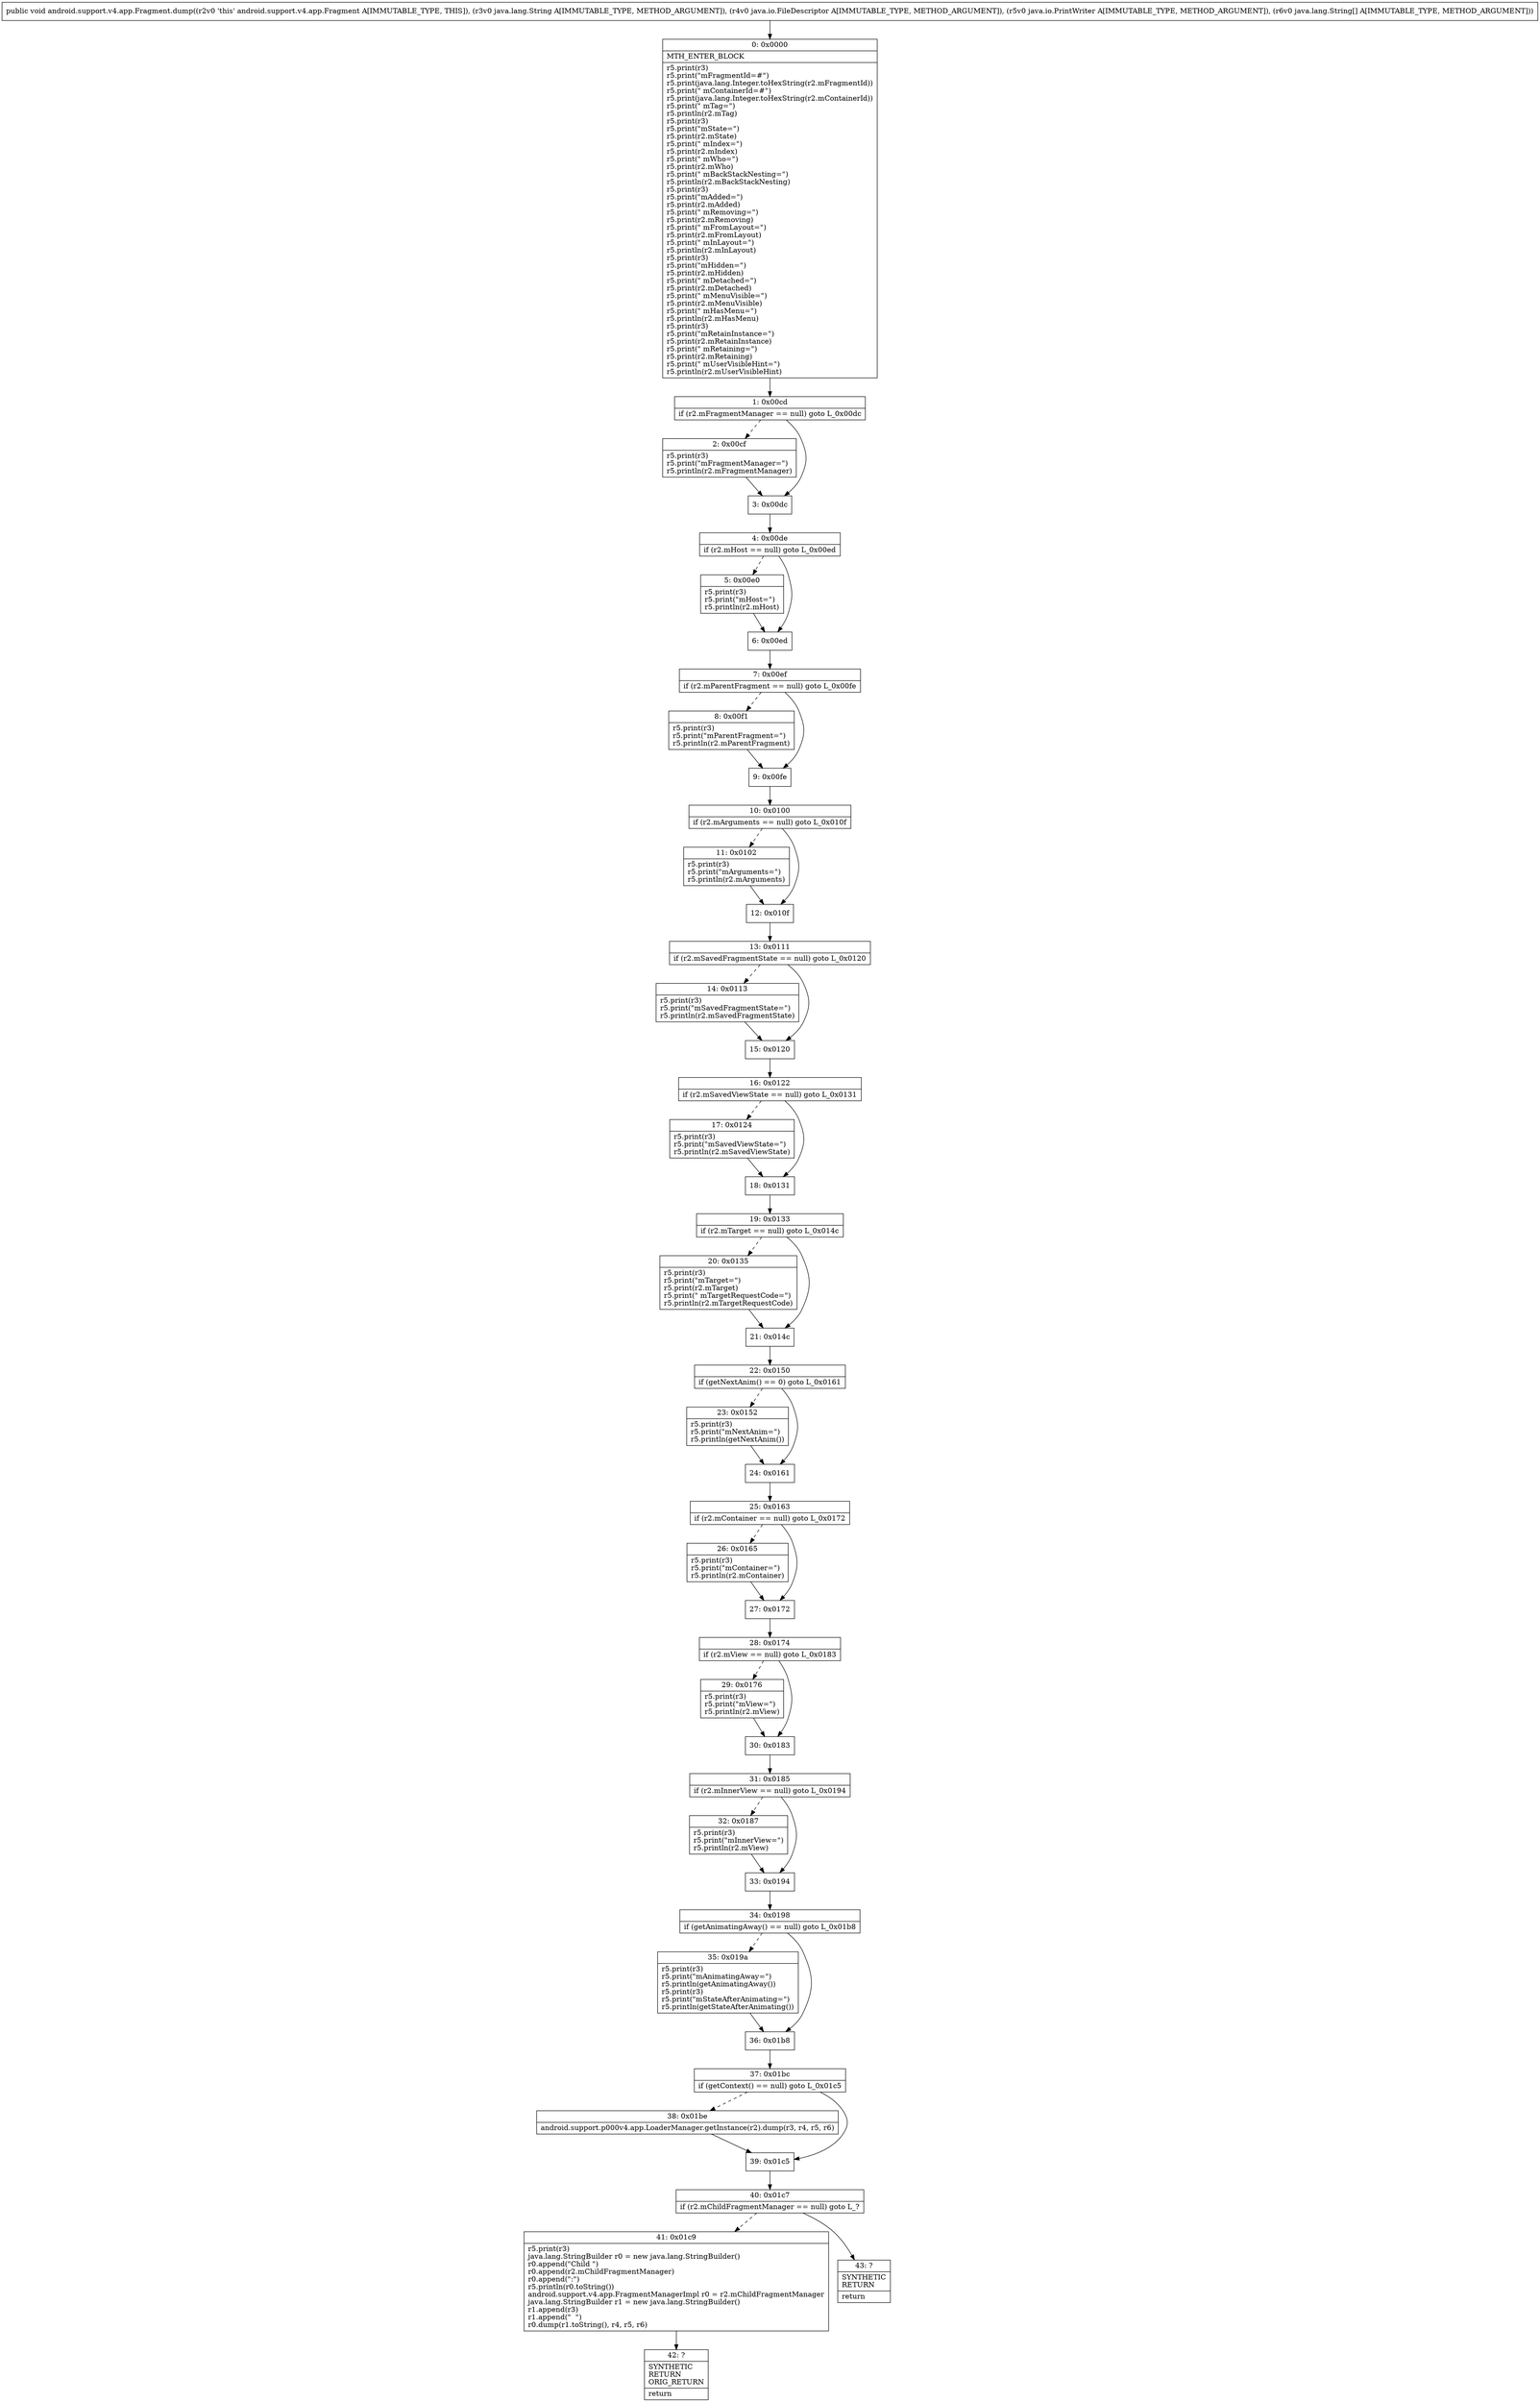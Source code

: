 digraph "CFG forandroid.support.v4.app.Fragment.dump(Ljava\/lang\/String;Ljava\/io\/FileDescriptor;Ljava\/io\/PrintWriter;[Ljava\/lang\/String;)V" {
Node_0 [shape=record,label="{0\:\ 0x0000|MTH_ENTER_BLOCK\l|r5.print(r3)\lr5.print(\"mFragmentId=#\")\lr5.print(java.lang.Integer.toHexString(r2.mFragmentId))\lr5.print(\" mContainerId=#\")\lr5.print(java.lang.Integer.toHexString(r2.mContainerId))\lr5.print(\" mTag=\")\lr5.println(r2.mTag)\lr5.print(r3)\lr5.print(\"mState=\")\lr5.print(r2.mState)\lr5.print(\" mIndex=\")\lr5.print(r2.mIndex)\lr5.print(\" mWho=\")\lr5.print(r2.mWho)\lr5.print(\" mBackStackNesting=\")\lr5.println(r2.mBackStackNesting)\lr5.print(r3)\lr5.print(\"mAdded=\")\lr5.print(r2.mAdded)\lr5.print(\" mRemoving=\")\lr5.print(r2.mRemoving)\lr5.print(\" mFromLayout=\")\lr5.print(r2.mFromLayout)\lr5.print(\" mInLayout=\")\lr5.println(r2.mInLayout)\lr5.print(r3)\lr5.print(\"mHidden=\")\lr5.print(r2.mHidden)\lr5.print(\" mDetached=\")\lr5.print(r2.mDetached)\lr5.print(\" mMenuVisible=\")\lr5.print(r2.mMenuVisible)\lr5.print(\" mHasMenu=\")\lr5.println(r2.mHasMenu)\lr5.print(r3)\lr5.print(\"mRetainInstance=\")\lr5.print(r2.mRetainInstance)\lr5.print(\" mRetaining=\")\lr5.print(r2.mRetaining)\lr5.print(\" mUserVisibleHint=\")\lr5.println(r2.mUserVisibleHint)\l}"];
Node_1 [shape=record,label="{1\:\ 0x00cd|if (r2.mFragmentManager == null) goto L_0x00dc\l}"];
Node_2 [shape=record,label="{2\:\ 0x00cf|r5.print(r3)\lr5.print(\"mFragmentManager=\")\lr5.println(r2.mFragmentManager)\l}"];
Node_3 [shape=record,label="{3\:\ 0x00dc}"];
Node_4 [shape=record,label="{4\:\ 0x00de|if (r2.mHost == null) goto L_0x00ed\l}"];
Node_5 [shape=record,label="{5\:\ 0x00e0|r5.print(r3)\lr5.print(\"mHost=\")\lr5.println(r2.mHost)\l}"];
Node_6 [shape=record,label="{6\:\ 0x00ed}"];
Node_7 [shape=record,label="{7\:\ 0x00ef|if (r2.mParentFragment == null) goto L_0x00fe\l}"];
Node_8 [shape=record,label="{8\:\ 0x00f1|r5.print(r3)\lr5.print(\"mParentFragment=\")\lr5.println(r2.mParentFragment)\l}"];
Node_9 [shape=record,label="{9\:\ 0x00fe}"];
Node_10 [shape=record,label="{10\:\ 0x0100|if (r2.mArguments == null) goto L_0x010f\l}"];
Node_11 [shape=record,label="{11\:\ 0x0102|r5.print(r3)\lr5.print(\"mArguments=\")\lr5.println(r2.mArguments)\l}"];
Node_12 [shape=record,label="{12\:\ 0x010f}"];
Node_13 [shape=record,label="{13\:\ 0x0111|if (r2.mSavedFragmentState == null) goto L_0x0120\l}"];
Node_14 [shape=record,label="{14\:\ 0x0113|r5.print(r3)\lr5.print(\"mSavedFragmentState=\")\lr5.println(r2.mSavedFragmentState)\l}"];
Node_15 [shape=record,label="{15\:\ 0x0120}"];
Node_16 [shape=record,label="{16\:\ 0x0122|if (r2.mSavedViewState == null) goto L_0x0131\l}"];
Node_17 [shape=record,label="{17\:\ 0x0124|r5.print(r3)\lr5.print(\"mSavedViewState=\")\lr5.println(r2.mSavedViewState)\l}"];
Node_18 [shape=record,label="{18\:\ 0x0131}"];
Node_19 [shape=record,label="{19\:\ 0x0133|if (r2.mTarget == null) goto L_0x014c\l}"];
Node_20 [shape=record,label="{20\:\ 0x0135|r5.print(r3)\lr5.print(\"mTarget=\")\lr5.print(r2.mTarget)\lr5.print(\" mTargetRequestCode=\")\lr5.println(r2.mTargetRequestCode)\l}"];
Node_21 [shape=record,label="{21\:\ 0x014c}"];
Node_22 [shape=record,label="{22\:\ 0x0150|if (getNextAnim() == 0) goto L_0x0161\l}"];
Node_23 [shape=record,label="{23\:\ 0x0152|r5.print(r3)\lr5.print(\"mNextAnim=\")\lr5.println(getNextAnim())\l}"];
Node_24 [shape=record,label="{24\:\ 0x0161}"];
Node_25 [shape=record,label="{25\:\ 0x0163|if (r2.mContainer == null) goto L_0x0172\l}"];
Node_26 [shape=record,label="{26\:\ 0x0165|r5.print(r3)\lr5.print(\"mContainer=\")\lr5.println(r2.mContainer)\l}"];
Node_27 [shape=record,label="{27\:\ 0x0172}"];
Node_28 [shape=record,label="{28\:\ 0x0174|if (r2.mView == null) goto L_0x0183\l}"];
Node_29 [shape=record,label="{29\:\ 0x0176|r5.print(r3)\lr5.print(\"mView=\")\lr5.println(r2.mView)\l}"];
Node_30 [shape=record,label="{30\:\ 0x0183}"];
Node_31 [shape=record,label="{31\:\ 0x0185|if (r2.mInnerView == null) goto L_0x0194\l}"];
Node_32 [shape=record,label="{32\:\ 0x0187|r5.print(r3)\lr5.print(\"mInnerView=\")\lr5.println(r2.mView)\l}"];
Node_33 [shape=record,label="{33\:\ 0x0194}"];
Node_34 [shape=record,label="{34\:\ 0x0198|if (getAnimatingAway() == null) goto L_0x01b8\l}"];
Node_35 [shape=record,label="{35\:\ 0x019a|r5.print(r3)\lr5.print(\"mAnimatingAway=\")\lr5.println(getAnimatingAway())\lr5.print(r3)\lr5.print(\"mStateAfterAnimating=\")\lr5.println(getStateAfterAnimating())\l}"];
Node_36 [shape=record,label="{36\:\ 0x01b8}"];
Node_37 [shape=record,label="{37\:\ 0x01bc|if (getContext() == null) goto L_0x01c5\l}"];
Node_38 [shape=record,label="{38\:\ 0x01be|android.support.p000v4.app.LoaderManager.getInstance(r2).dump(r3, r4, r5, r6)\l}"];
Node_39 [shape=record,label="{39\:\ 0x01c5}"];
Node_40 [shape=record,label="{40\:\ 0x01c7|if (r2.mChildFragmentManager == null) goto L_?\l}"];
Node_41 [shape=record,label="{41\:\ 0x01c9|r5.print(r3)\ljava.lang.StringBuilder r0 = new java.lang.StringBuilder()\lr0.append(\"Child \")\lr0.append(r2.mChildFragmentManager)\lr0.append(\":\")\lr5.println(r0.toString())\landroid.support.v4.app.FragmentManagerImpl r0 = r2.mChildFragmentManager\ljava.lang.StringBuilder r1 = new java.lang.StringBuilder()\lr1.append(r3)\lr1.append(\"  \")\lr0.dump(r1.toString(), r4, r5, r6)\l}"];
Node_42 [shape=record,label="{42\:\ ?|SYNTHETIC\lRETURN\lORIG_RETURN\l|return\l}"];
Node_43 [shape=record,label="{43\:\ ?|SYNTHETIC\lRETURN\l|return\l}"];
MethodNode[shape=record,label="{public void android.support.v4.app.Fragment.dump((r2v0 'this' android.support.v4.app.Fragment A[IMMUTABLE_TYPE, THIS]), (r3v0 java.lang.String A[IMMUTABLE_TYPE, METHOD_ARGUMENT]), (r4v0 java.io.FileDescriptor A[IMMUTABLE_TYPE, METHOD_ARGUMENT]), (r5v0 java.io.PrintWriter A[IMMUTABLE_TYPE, METHOD_ARGUMENT]), (r6v0 java.lang.String[] A[IMMUTABLE_TYPE, METHOD_ARGUMENT])) }"];
MethodNode -> Node_0;
Node_0 -> Node_1;
Node_1 -> Node_2[style=dashed];
Node_1 -> Node_3;
Node_2 -> Node_3;
Node_3 -> Node_4;
Node_4 -> Node_5[style=dashed];
Node_4 -> Node_6;
Node_5 -> Node_6;
Node_6 -> Node_7;
Node_7 -> Node_8[style=dashed];
Node_7 -> Node_9;
Node_8 -> Node_9;
Node_9 -> Node_10;
Node_10 -> Node_11[style=dashed];
Node_10 -> Node_12;
Node_11 -> Node_12;
Node_12 -> Node_13;
Node_13 -> Node_14[style=dashed];
Node_13 -> Node_15;
Node_14 -> Node_15;
Node_15 -> Node_16;
Node_16 -> Node_17[style=dashed];
Node_16 -> Node_18;
Node_17 -> Node_18;
Node_18 -> Node_19;
Node_19 -> Node_20[style=dashed];
Node_19 -> Node_21;
Node_20 -> Node_21;
Node_21 -> Node_22;
Node_22 -> Node_23[style=dashed];
Node_22 -> Node_24;
Node_23 -> Node_24;
Node_24 -> Node_25;
Node_25 -> Node_26[style=dashed];
Node_25 -> Node_27;
Node_26 -> Node_27;
Node_27 -> Node_28;
Node_28 -> Node_29[style=dashed];
Node_28 -> Node_30;
Node_29 -> Node_30;
Node_30 -> Node_31;
Node_31 -> Node_32[style=dashed];
Node_31 -> Node_33;
Node_32 -> Node_33;
Node_33 -> Node_34;
Node_34 -> Node_35[style=dashed];
Node_34 -> Node_36;
Node_35 -> Node_36;
Node_36 -> Node_37;
Node_37 -> Node_38[style=dashed];
Node_37 -> Node_39;
Node_38 -> Node_39;
Node_39 -> Node_40;
Node_40 -> Node_41[style=dashed];
Node_40 -> Node_43;
Node_41 -> Node_42;
}

